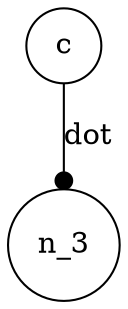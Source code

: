 
digraph G {
	graph [mindist=0.5];
	node [texmode="math", shape=circle, style="circle, fill=green!20"];
	edge [lblstyle="above,sloped"];
	d2ttikzedgelabels=true;#	c -> n_1 [arrowhead="normal", label="normal"];%	c -> n_2 [arrowhead="inv", label="inv"];
	c -> n_3 [arrowhead="dot", label="dot"];
}